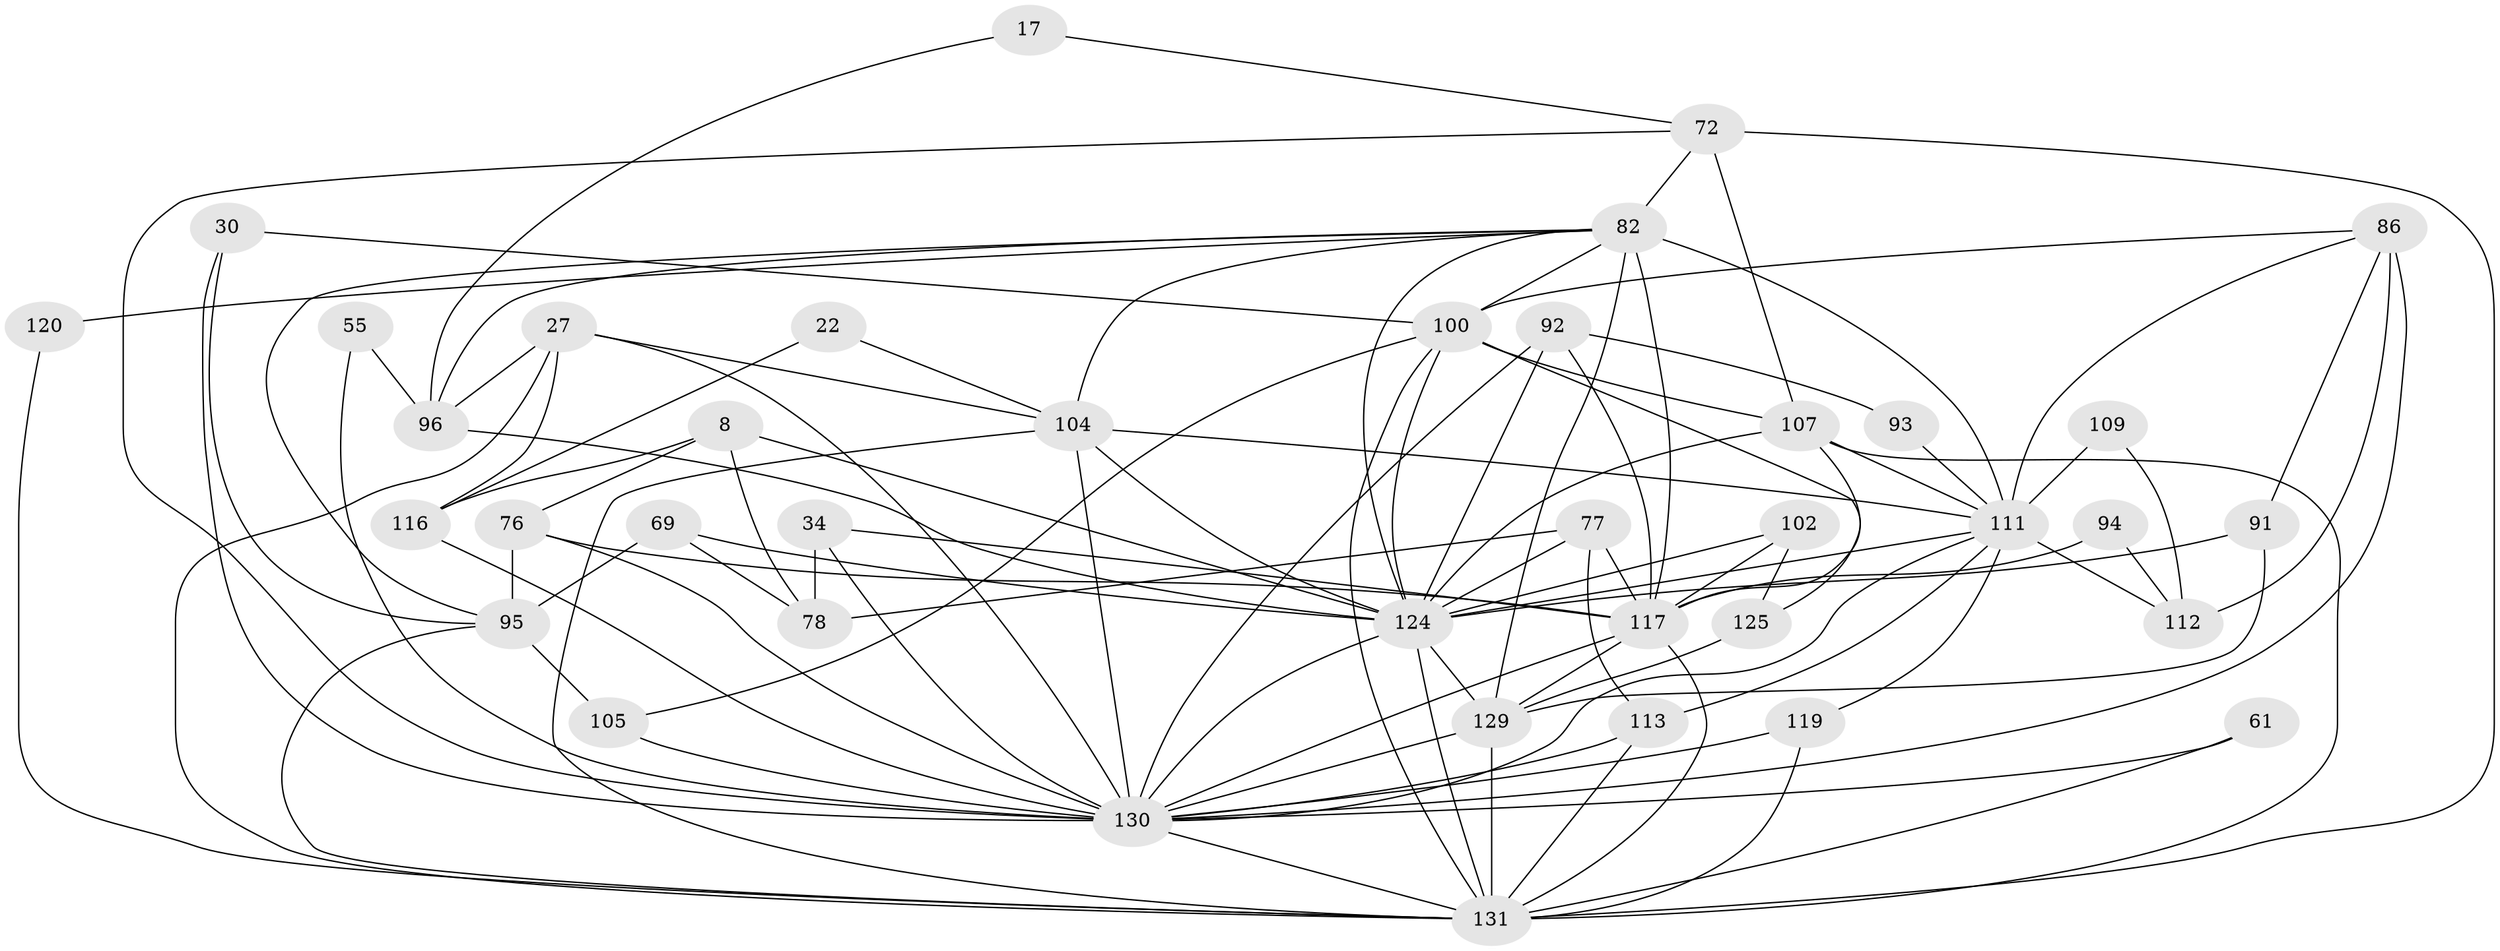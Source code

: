 // original degree distribution, {5: 0.1984732824427481, 3: 0.2824427480916031, 4: 0.2595419847328244, 6: 0.09923664122137404, 2: 0.12213740458015267, 8: 0.015267175572519083, 7: 0.022900763358778626}
// Generated by graph-tools (version 1.1) at 2025/53/03/04/25 21:53:45]
// undirected, 39 vertices, 103 edges
graph export_dot {
graph [start="1"]
  node [color=gray90,style=filled];
  8;
  17;
  22;
  27;
  30;
  34 [super="+24"];
  55;
  61;
  69 [super="+25"];
  72 [super="+10+42"];
  76 [super="+2+37"];
  77;
  78;
  82 [super="+54+66"];
  86 [super="+32+47"];
  91;
  92 [super="+41"];
  93;
  94;
  95 [super="+71+68"];
  96 [super="+11"];
  100 [super="+40+79"];
  102;
  104 [super="+53"];
  105;
  107 [super="+64"];
  109;
  111 [super="+50+67+88+108"];
  112;
  113 [super="+84+5"];
  116 [super="+74"];
  117 [super="+65"];
  119;
  120;
  124 [super="+110+87+118+106+103"];
  125 [super="+121"];
  129 [super="+90+122+114"];
  130 [super="+60+45+81+59+126"];
  131 [super="+1+9+38+58+128+123"];
  8 -- 116;
  8 -- 78;
  8 -- 76;
  8 -- 124;
  17 -- 96;
  17 -- 72;
  22 -- 116;
  22 -- 104;
  27 -- 96 [weight=2];
  27 -- 116 [weight=2];
  27 -- 131;
  27 -- 104 [weight=2];
  27 -- 130;
  30 -- 95;
  30 -- 130;
  30 -- 100;
  34 -- 78;
  34 -- 117 [weight=2];
  34 -- 130;
  55 -- 96;
  55 -- 130;
  61 -- 130;
  61 -- 131;
  69 -- 78 [weight=2];
  69 -- 95 [weight=2];
  69 -- 124 [weight=3];
  72 -- 131 [weight=4];
  72 -- 107 [weight=3];
  72 -- 130 [weight=4];
  72 -- 82 [weight=2];
  76 -- 95 [weight=2];
  76 -- 117 [weight=2];
  76 -- 130 [weight=2];
  77 -- 78;
  77 -- 113;
  77 -- 117;
  77 -- 124 [weight=2];
  82 -- 129 [weight=2];
  82 -- 117 [weight=2];
  82 -- 104;
  82 -- 111 [weight=3];
  82 -- 96;
  82 -- 120 [weight=2];
  82 -- 124;
  82 -- 95;
  82 -- 100 [weight=2];
  86 -- 91;
  86 -- 112 [weight=2];
  86 -- 100;
  86 -- 130 [weight=2];
  86 -- 111;
  91 -- 124 [weight=2];
  91 -- 129;
  92 -- 93;
  92 -- 117 [weight=2];
  92 -- 124;
  92 -- 130;
  93 -- 111;
  94 -- 117;
  94 -- 112;
  95 -- 105;
  95 -- 131 [weight=2];
  96 -- 124;
  100 -- 125;
  100 -- 105;
  100 -- 124 [weight=2];
  100 -- 131;
  100 -- 107 [weight=3];
  102 -- 125;
  102 -- 117;
  102 -- 124;
  104 -- 130 [weight=3];
  104 -- 131 [weight=2];
  104 -- 111 [weight=2];
  104 -- 124;
  105 -- 130 [weight=2];
  107 -- 117;
  107 -- 111 [weight=5];
  107 -- 124;
  107 -- 131;
  109 -- 112;
  109 -- 111 [weight=2];
  111 -- 112;
  111 -- 113 [weight=3];
  111 -- 119;
  111 -- 124 [weight=3];
  111 -- 130;
  113 -- 130 [weight=4];
  113 -- 131 [weight=2];
  116 -- 130 [weight=2];
  117 -- 130;
  117 -- 129;
  117 -- 131;
  119 -- 131;
  119 -- 130;
  120 -- 131;
  124 -- 131 [weight=3];
  124 -- 129 [weight=2];
  124 -- 130 [weight=3];
  125 -- 129 [weight=3];
  129 -- 131 [weight=3];
  129 -- 130 [weight=2];
  130 -- 131;
}
